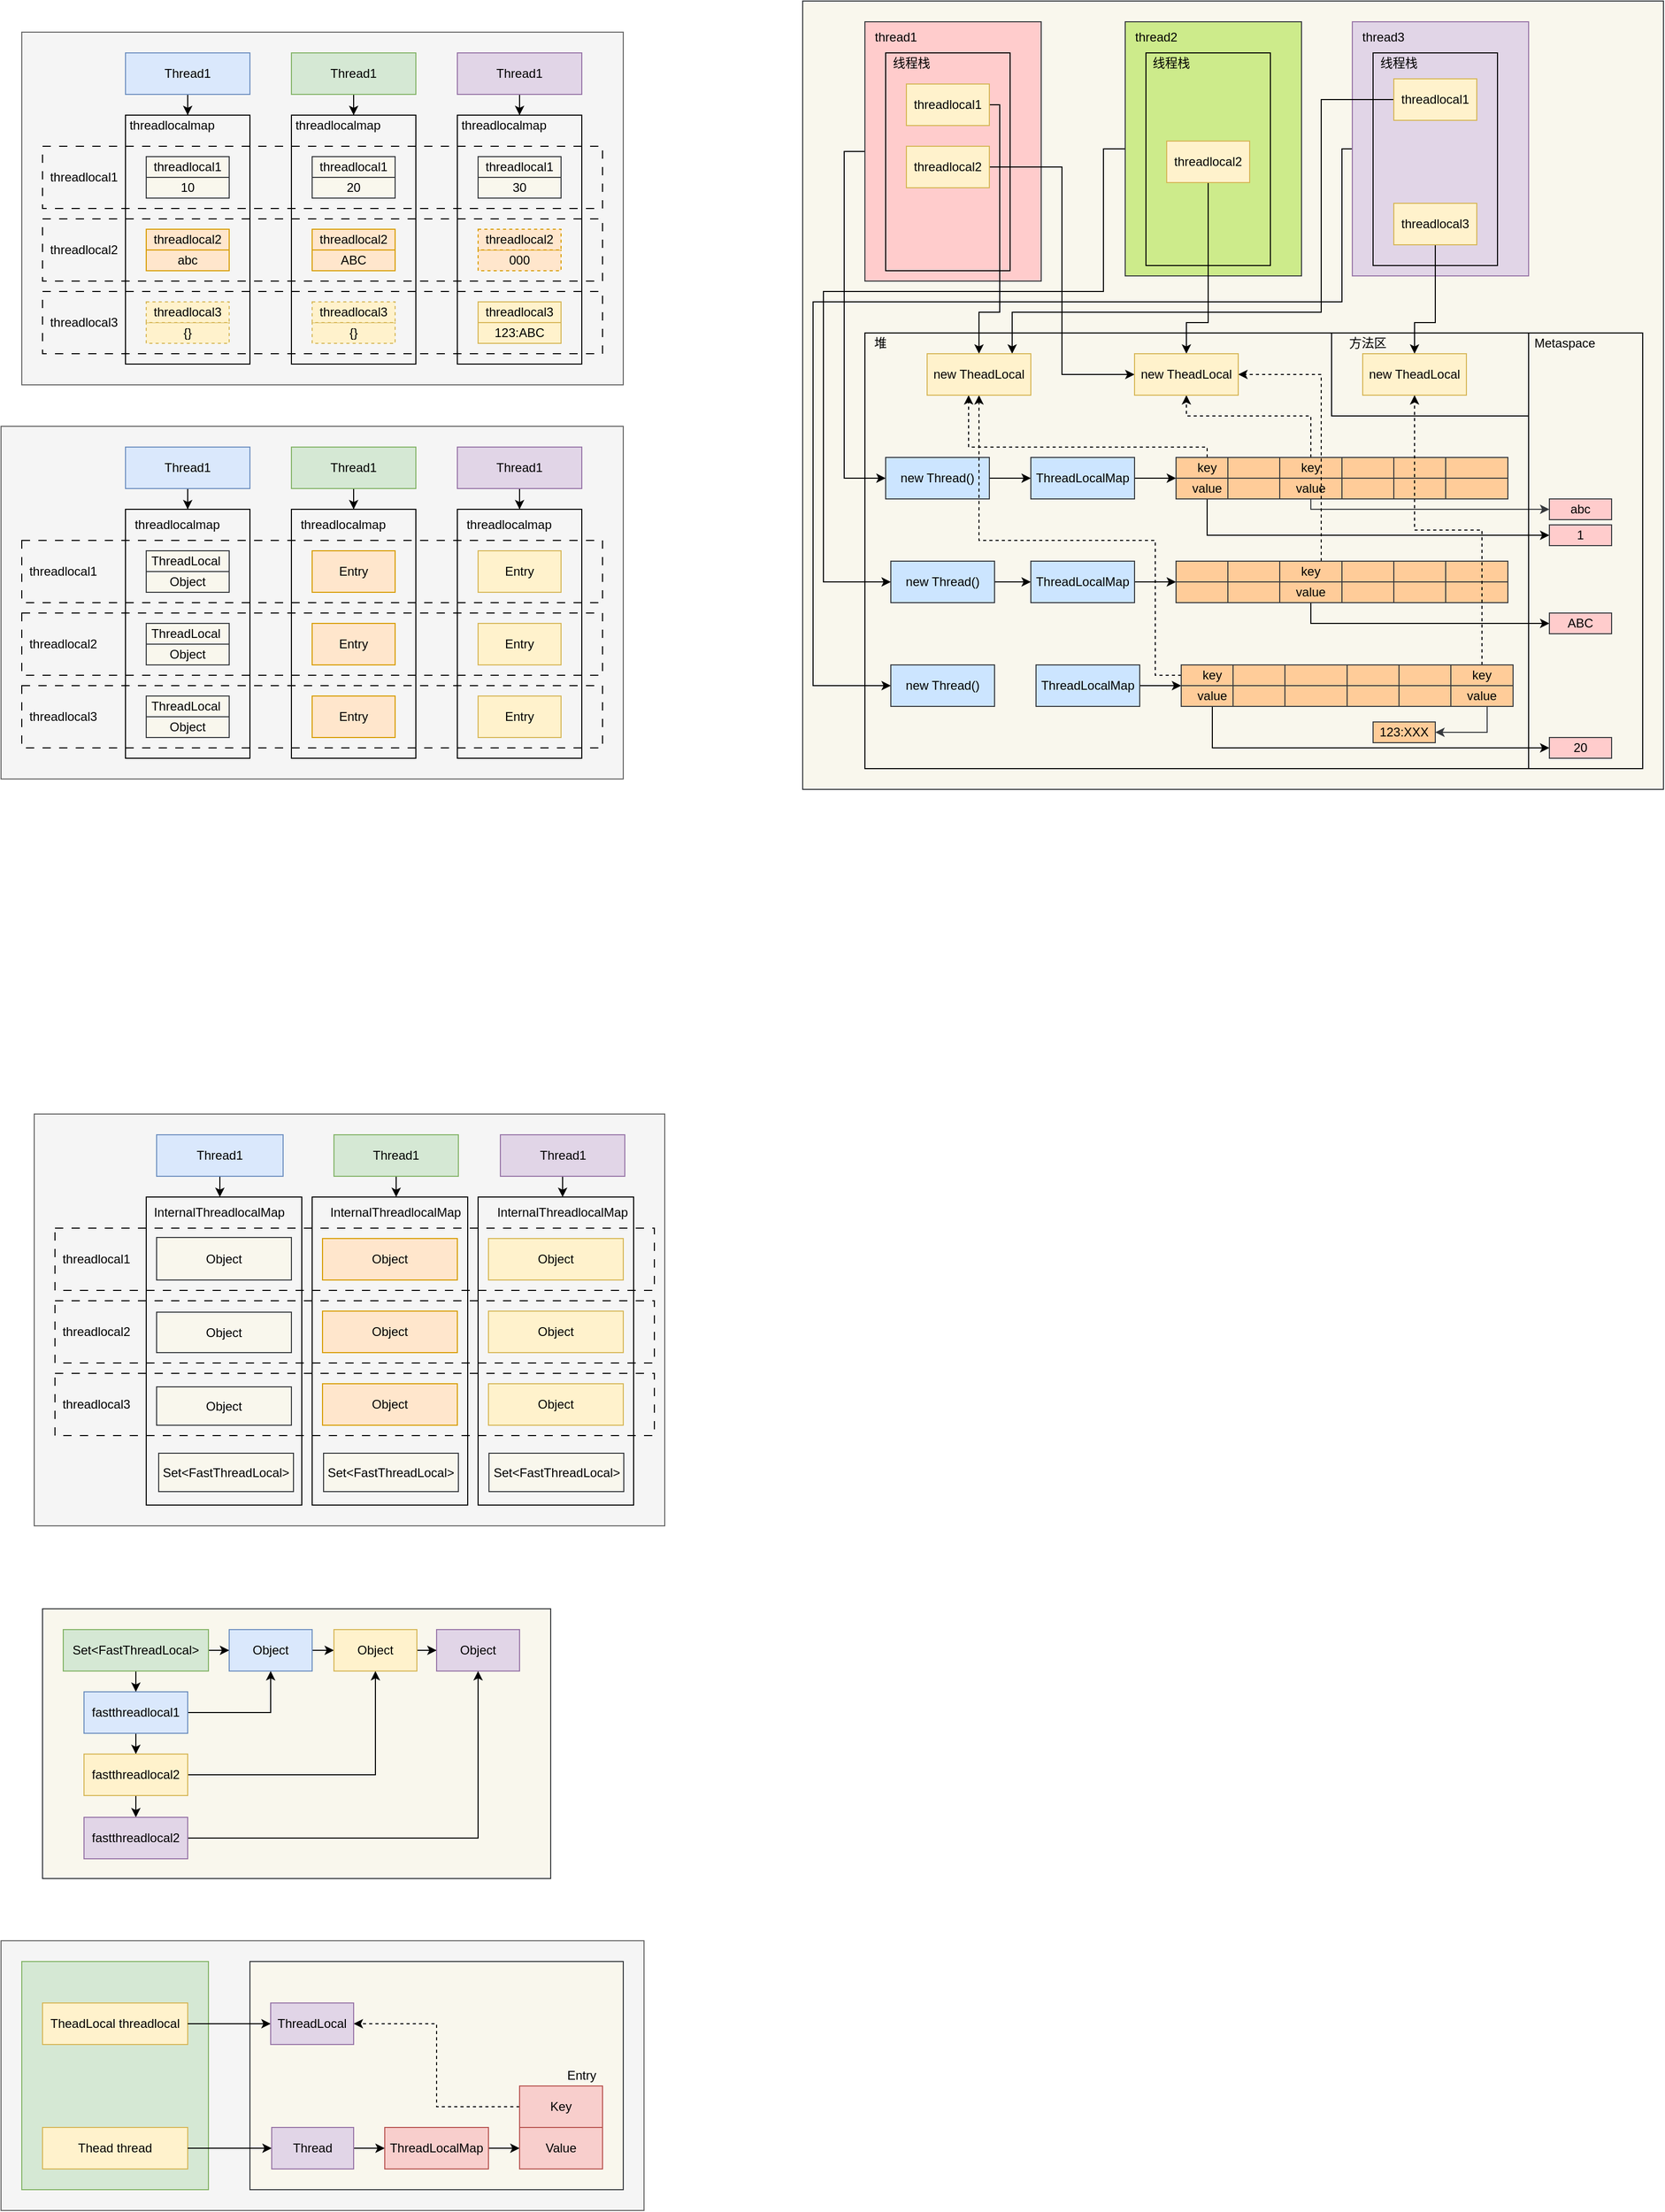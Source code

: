 <mxfile version="21.2.8" type="device">
  <diagram name="第 1 页" id="zj2RNZNlQczSLVXRKXIM">
    <mxGraphModel dx="1434" dy="844" grid="0" gridSize="10" guides="1" tooltips="1" connect="1" arrows="1" fold="1" page="1" pageScale="1" pageWidth="827" pageHeight="1169" math="0" shadow="0">
      <root>
        <mxCell id="0" />
        <mxCell id="1" parent="0" />
        <mxCell id="SNRX1GwUCSz-Ju-aB1li-153" value="" style="rounded=0;whiteSpace=wrap;html=1;fillColor=#f9f7ed;strokeColor=#36393d;" vertex="1" parent="1">
          <mxGeometry x="813" y="150" width="830" height="760" as="geometry" />
        </mxCell>
        <mxCell id="SNRX1GwUCSz-Ju-aB1li-8" value="" style="rounded=0;whiteSpace=wrap;html=1;fillColor=none;" vertex="1" parent="1">
          <mxGeometry x="873" y="470" width="640" height="420" as="geometry" />
        </mxCell>
        <mxCell id="SNRX1GwUCSz-Ju-aB1li-58" value="" style="rounded=0;whiteSpace=wrap;html=1;fillColor=#ffcc99;strokeColor=#36393d;" vertex="1" parent="1">
          <mxGeometry x="1173" y="590" width="170" height="40" as="geometry" />
        </mxCell>
        <mxCell id="SNRX1GwUCSz-Ju-aB1li-173" style="edgeStyle=orthogonalEdgeStyle;rounded=0;orthogonalLoop=1;jettySize=auto;html=1;entryX=0;entryY=0.5;entryDx=0;entryDy=0;" edge="1" parent="1" source="SNRX1GwUCSz-Ju-aB1li-23" target="SNRX1GwUCSz-Ju-aB1li-30">
          <mxGeometry relative="1" as="geometry">
            <Array as="points">
              <mxPoint x="853" y="295" />
              <mxPoint x="853" y="610" />
            </Array>
          </mxGeometry>
        </mxCell>
        <mxCell id="SNRX1GwUCSz-Ju-aB1li-23" value="" style="rounded=0;whiteSpace=wrap;html=1;fillColor=#ffcccc;strokeColor=#36393d;" vertex="1" parent="1">
          <mxGeometry x="873" y="170" width="170" height="250" as="geometry" />
        </mxCell>
        <mxCell id="SNRX1GwUCSz-Ju-aB1li-4" value="" style="rounded=0;whiteSpace=wrap;html=1;fillColor=none;" vertex="1" parent="1">
          <mxGeometry x="893" y="200" width="120" height="210" as="geometry" />
        </mxCell>
        <mxCell id="zO7fV8GXjLR9IE83kYJe-85" value="" style="rounded=0;whiteSpace=wrap;html=1;fillColor=#f5f5f5;strokeColor=#666666;fontColor=#333333;" parent="1" vertex="1">
          <mxGeometry x="40" y="2020" width="620" height="260" as="geometry" />
        </mxCell>
        <mxCell id="zO7fV8GXjLR9IE83kYJe-80" value="" style="rounded=0;whiteSpace=wrap;html=1;fillColor=#f9f7ed;strokeColor=#36393d;" parent="1" vertex="1">
          <mxGeometry x="280" y="2040" width="360" height="220" as="geometry" />
        </mxCell>
        <mxCell id="zO7fV8GXjLR9IE83kYJe-79" value="" style="rounded=0;whiteSpace=wrap;html=1;fillColor=#d5e8d4;strokeColor=#82b366;" parent="1" vertex="1">
          <mxGeometry x="60" y="2040" width="180" height="220" as="geometry" />
        </mxCell>
        <mxCell id="zO7fV8GXjLR9IE83kYJe-66" value="" style="rounded=0;whiteSpace=wrap;html=1;fillColor=#f9f7ed;strokeColor=#36393d;" parent="1" vertex="1">
          <mxGeometry x="80" y="1700" width="490" height="260" as="geometry" />
        </mxCell>
        <mxCell id="xX0V2ZVZJLbaeo4BhcxM-30" value="" style="rounded=0;whiteSpace=wrap;html=1;fillColor=#f5f5f5;strokeColor=#666666;fontColor=#333333;" parent="1" vertex="1">
          <mxGeometry x="60" y="180" width="580" height="340" as="geometry" />
        </mxCell>
        <mxCell id="xX0V2ZVZJLbaeo4BhcxM-25" value="" style="rounded=0;whiteSpace=wrap;html=1;fillColor=none;dashed=1;dashPattern=8 8;" parent="1" vertex="1">
          <mxGeometry x="80" y="360" width="540" height="60" as="geometry" />
        </mxCell>
        <mxCell id="xX0V2ZVZJLbaeo4BhcxM-26" value="" style="rounded=0;whiteSpace=wrap;html=1;fillColor=none;dashed=1;dashPattern=8 8;" parent="1" vertex="1">
          <mxGeometry x="80" y="430" width="540" height="60" as="geometry" />
        </mxCell>
        <mxCell id="xX0V2ZVZJLbaeo4BhcxM-23" value="" style="rounded=0;whiteSpace=wrap;html=1;fillColor=none;dashed=1;dashPattern=8 8;" parent="1" vertex="1">
          <mxGeometry x="80" y="290" width="540" height="60" as="geometry" />
        </mxCell>
        <mxCell id="xX0V2ZVZJLbaeo4BhcxM-8" style="edgeStyle=orthogonalEdgeStyle;rounded=0;orthogonalLoop=1;jettySize=auto;html=1;entryX=0.5;entryY=0;entryDx=0;entryDy=0;" parent="1" source="xX0V2ZVZJLbaeo4BhcxM-1" target="xX0V2ZVZJLbaeo4BhcxM-4" edge="1">
          <mxGeometry relative="1" as="geometry" />
        </mxCell>
        <mxCell id="xX0V2ZVZJLbaeo4BhcxM-1" value="Thread1" style="rounded=0;whiteSpace=wrap;html=1;fillColor=#dae8fc;strokeColor=#6c8ebf;" parent="1" vertex="1">
          <mxGeometry x="160" y="200" width="120" height="40" as="geometry" />
        </mxCell>
        <mxCell id="xX0V2ZVZJLbaeo4BhcxM-4" value="" style="rounded=0;whiteSpace=wrap;html=1;fillColor=none;" parent="1" vertex="1">
          <mxGeometry x="160" y="260" width="120" height="240" as="geometry" />
        </mxCell>
        <mxCell id="xX0V2ZVZJLbaeo4BhcxM-5" value="10" style="rounded=0;whiteSpace=wrap;html=1;fillColor=#f9f7ed;strokeColor=#36393d;" parent="1" vertex="1">
          <mxGeometry x="180" y="320" width="80" height="20" as="geometry" />
        </mxCell>
        <mxCell id="xX0V2ZVZJLbaeo4BhcxM-6" value="abc" style="rounded=0;whiteSpace=wrap;html=1;fillColor=#ffe6cc;strokeColor=#d79b00;" parent="1" vertex="1">
          <mxGeometry x="180" y="390" width="80" height="20" as="geometry" />
        </mxCell>
        <mxCell id="xX0V2ZVZJLbaeo4BhcxM-7" value="{}" style="rounded=0;whiteSpace=wrap;html=1;dashed=1;fillColor=#fff2cc;strokeColor=#d6b656;" parent="1" vertex="1">
          <mxGeometry x="180" y="460" width="80" height="20" as="geometry" />
        </mxCell>
        <mxCell id="xX0V2ZVZJLbaeo4BhcxM-11" style="edgeStyle=orthogonalEdgeStyle;rounded=0;orthogonalLoop=1;jettySize=auto;html=1;entryX=0.5;entryY=0;entryDx=0;entryDy=0;" parent="1" source="xX0V2ZVZJLbaeo4BhcxM-12" target="xX0V2ZVZJLbaeo4BhcxM-13" edge="1">
          <mxGeometry relative="1" as="geometry" />
        </mxCell>
        <mxCell id="xX0V2ZVZJLbaeo4BhcxM-12" value="Thread1" style="rounded=0;whiteSpace=wrap;html=1;fillColor=#d5e8d4;strokeColor=#82b366;" parent="1" vertex="1">
          <mxGeometry x="320" y="200" width="120" height="40" as="geometry" />
        </mxCell>
        <mxCell id="xX0V2ZVZJLbaeo4BhcxM-13" value="" style="rounded=0;whiteSpace=wrap;html=1;fillColor=none;" parent="1" vertex="1">
          <mxGeometry x="320" y="260" width="120" height="240" as="geometry" />
        </mxCell>
        <mxCell id="xX0V2ZVZJLbaeo4BhcxM-14" value="20" style="rounded=0;whiteSpace=wrap;html=1;fillColor=#f9f7ed;strokeColor=#36393d;" parent="1" vertex="1">
          <mxGeometry x="340" y="320" width="80" height="20" as="geometry" />
        </mxCell>
        <mxCell id="xX0V2ZVZJLbaeo4BhcxM-15" value="ABC" style="rounded=0;whiteSpace=wrap;html=1;fillColor=#ffe6cc;strokeColor=#d79b00;" parent="1" vertex="1">
          <mxGeometry x="340" y="390" width="80" height="20" as="geometry" />
        </mxCell>
        <mxCell id="xX0V2ZVZJLbaeo4BhcxM-16" value="{}" style="rounded=0;whiteSpace=wrap;html=1;dashed=1;fillColor=#fff2cc;strokeColor=#d6b656;" parent="1" vertex="1">
          <mxGeometry x="340" y="460" width="80" height="20" as="geometry" />
        </mxCell>
        <mxCell id="xX0V2ZVZJLbaeo4BhcxM-17" style="edgeStyle=orthogonalEdgeStyle;rounded=0;orthogonalLoop=1;jettySize=auto;html=1;entryX=0.5;entryY=0;entryDx=0;entryDy=0;" parent="1" source="xX0V2ZVZJLbaeo4BhcxM-18" target="xX0V2ZVZJLbaeo4BhcxM-19" edge="1">
          <mxGeometry relative="1" as="geometry" />
        </mxCell>
        <mxCell id="xX0V2ZVZJLbaeo4BhcxM-18" value="Thread1" style="rounded=0;whiteSpace=wrap;html=1;fillColor=#e1d5e7;strokeColor=#9673a6;" parent="1" vertex="1">
          <mxGeometry x="480" y="200" width="120" height="40" as="geometry" />
        </mxCell>
        <mxCell id="xX0V2ZVZJLbaeo4BhcxM-19" value="" style="rounded=0;whiteSpace=wrap;html=1;fillColor=none;" parent="1" vertex="1">
          <mxGeometry x="480" y="260" width="120" height="240" as="geometry" />
        </mxCell>
        <mxCell id="xX0V2ZVZJLbaeo4BhcxM-20" value="30" style="rounded=0;whiteSpace=wrap;html=1;fillColor=#f9f7ed;strokeColor=#36393d;" parent="1" vertex="1">
          <mxGeometry x="500" y="320" width="80" height="20" as="geometry" />
        </mxCell>
        <mxCell id="xX0V2ZVZJLbaeo4BhcxM-21" value="000" style="rounded=0;whiteSpace=wrap;html=1;dashed=1;fillColor=#ffe6cc;strokeColor=#d79b00;" parent="1" vertex="1">
          <mxGeometry x="500" y="390" width="80" height="20" as="geometry" />
        </mxCell>
        <mxCell id="xX0V2ZVZJLbaeo4BhcxM-22" value="123:ABC" style="rounded=0;whiteSpace=wrap;html=1;fillColor=#fff2cc;strokeColor=#d6b656;" parent="1" vertex="1">
          <mxGeometry x="500" y="460" width="80" height="20" as="geometry" />
        </mxCell>
        <mxCell id="xX0V2ZVZJLbaeo4BhcxM-27" value="threadlocal1" style="text;html=1;strokeColor=none;fillColor=none;align=center;verticalAlign=middle;whiteSpace=wrap;rounded=0;" parent="1" vertex="1">
          <mxGeometry x="90" y="305" width="60" height="30" as="geometry" />
        </mxCell>
        <mxCell id="xX0V2ZVZJLbaeo4BhcxM-28" value="threadlocal2" style="text;html=1;strokeColor=none;fillColor=none;align=center;verticalAlign=middle;whiteSpace=wrap;rounded=0;" parent="1" vertex="1">
          <mxGeometry x="90" y="375" width="60" height="30" as="geometry" />
        </mxCell>
        <mxCell id="xX0V2ZVZJLbaeo4BhcxM-29" value="threadlocal3" style="text;html=1;strokeColor=none;fillColor=none;align=center;verticalAlign=middle;whiteSpace=wrap;rounded=0;" parent="1" vertex="1">
          <mxGeometry x="90" y="445" width="60" height="30" as="geometry" />
        </mxCell>
        <mxCell id="xX0V2ZVZJLbaeo4BhcxM-32" value="" style="rounded=0;whiteSpace=wrap;html=1;fillColor=#f5f5f5;strokeColor=#666666;fontColor=#333333;" parent="1" vertex="1">
          <mxGeometry x="40" y="560" width="600" height="340" as="geometry" />
        </mxCell>
        <mxCell id="xX0V2ZVZJLbaeo4BhcxM-33" value="" style="rounded=0;whiteSpace=wrap;html=1;fillColor=none;dashed=1;dashPattern=8 8;" parent="1" vertex="1">
          <mxGeometry x="60" y="740" width="560" height="60" as="geometry" />
        </mxCell>
        <mxCell id="xX0V2ZVZJLbaeo4BhcxM-34" value="" style="rounded=0;whiteSpace=wrap;html=1;fillColor=none;dashed=1;dashPattern=8 8;" parent="1" vertex="1">
          <mxGeometry x="60" y="810" width="560" height="60" as="geometry" />
        </mxCell>
        <mxCell id="xX0V2ZVZJLbaeo4BhcxM-35" value="" style="rounded=0;whiteSpace=wrap;html=1;fillColor=none;dashed=1;dashPattern=8 8;" parent="1" vertex="1">
          <mxGeometry x="60" y="670" width="560" height="60" as="geometry" />
        </mxCell>
        <mxCell id="xX0V2ZVZJLbaeo4BhcxM-36" style="edgeStyle=orthogonalEdgeStyle;rounded=0;orthogonalLoop=1;jettySize=auto;html=1;entryX=0.5;entryY=0;entryDx=0;entryDy=0;" parent="1" source="xX0V2ZVZJLbaeo4BhcxM-37" target="xX0V2ZVZJLbaeo4BhcxM-38" edge="1">
          <mxGeometry relative="1" as="geometry" />
        </mxCell>
        <mxCell id="xX0V2ZVZJLbaeo4BhcxM-37" value="Thread1" style="rounded=0;whiteSpace=wrap;html=1;fillColor=#dae8fc;strokeColor=#6c8ebf;" parent="1" vertex="1">
          <mxGeometry x="160" y="580" width="120" height="40" as="geometry" />
        </mxCell>
        <mxCell id="xX0V2ZVZJLbaeo4BhcxM-38" value="" style="rounded=0;whiteSpace=wrap;html=1;fillColor=none;" parent="1" vertex="1">
          <mxGeometry x="160" y="640" width="120" height="240" as="geometry" />
        </mxCell>
        <mxCell id="xX0V2ZVZJLbaeo4BhcxM-39" value="ThreadLocal&amp;nbsp;" style="rounded=0;whiteSpace=wrap;html=1;fillColor=#f9f7ed;strokeColor=#36393d;" parent="1" vertex="1">
          <mxGeometry x="180" y="680" width="80" height="20" as="geometry" />
        </mxCell>
        <mxCell id="xX0V2ZVZJLbaeo4BhcxM-40" value="ThreadLocal&amp;nbsp;" style="rounded=0;whiteSpace=wrap;html=1;fillColor=#f9f7ed;strokeColor=#36393d;" parent="1" vertex="1">
          <mxGeometry x="180" y="750" width="80" height="20" as="geometry" />
        </mxCell>
        <mxCell id="xX0V2ZVZJLbaeo4BhcxM-41" value="ThreadLocal&amp;nbsp;" style="rounded=0;whiteSpace=wrap;html=1;fillColor=#f9f7ed;strokeColor=#36393d;" parent="1" vertex="1">
          <mxGeometry x="180" y="820" width="80" height="20" as="geometry" />
        </mxCell>
        <mxCell id="xX0V2ZVZJLbaeo4BhcxM-42" style="edgeStyle=orthogonalEdgeStyle;rounded=0;orthogonalLoop=1;jettySize=auto;html=1;entryX=0.5;entryY=0;entryDx=0;entryDy=0;" parent="1" source="xX0V2ZVZJLbaeo4BhcxM-43" target="xX0V2ZVZJLbaeo4BhcxM-44" edge="1">
          <mxGeometry relative="1" as="geometry" />
        </mxCell>
        <mxCell id="xX0V2ZVZJLbaeo4BhcxM-43" value="Thread1" style="rounded=0;whiteSpace=wrap;html=1;fillColor=#d5e8d4;strokeColor=#82b366;" parent="1" vertex="1">
          <mxGeometry x="320" y="580" width="120" height="40" as="geometry" />
        </mxCell>
        <mxCell id="xX0V2ZVZJLbaeo4BhcxM-44" value="" style="rounded=0;whiteSpace=wrap;html=1;fillColor=none;" parent="1" vertex="1">
          <mxGeometry x="320" y="640" width="120" height="240" as="geometry" />
        </mxCell>
        <mxCell id="xX0V2ZVZJLbaeo4BhcxM-45" value="Entry" style="rounded=0;whiteSpace=wrap;html=1;fillColor=#ffe6cc;strokeColor=#d79b00;" parent="1" vertex="1">
          <mxGeometry x="340" y="680" width="80" height="40" as="geometry" />
        </mxCell>
        <mxCell id="xX0V2ZVZJLbaeo4BhcxM-46" value="Entry" style="rounded=0;whiteSpace=wrap;html=1;fillColor=#ffe6cc;strokeColor=#d79b00;" parent="1" vertex="1">
          <mxGeometry x="340" y="750" width="80" height="40" as="geometry" />
        </mxCell>
        <mxCell id="xX0V2ZVZJLbaeo4BhcxM-47" value="Entry" style="rounded=0;whiteSpace=wrap;html=1;fillColor=#ffe6cc;strokeColor=#d79b00;" parent="1" vertex="1">
          <mxGeometry x="340" y="820" width="80" height="40" as="geometry" />
        </mxCell>
        <mxCell id="xX0V2ZVZJLbaeo4BhcxM-48" style="edgeStyle=orthogonalEdgeStyle;rounded=0;orthogonalLoop=1;jettySize=auto;html=1;entryX=0.5;entryY=0;entryDx=0;entryDy=0;" parent="1" source="xX0V2ZVZJLbaeo4BhcxM-49" target="xX0V2ZVZJLbaeo4BhcxM-50" edge="1">
          <mxGeometry relative="1" as="geometry" />
        </mxCell>
        <mxCell id="xX0V2ZVZJLbaeo4BhcxM-49" value="Thread1" style="rounded=0;whiteSpace=wrap;html=1;fillColor=#e1d5e7;strokeColor=#9673a6;" parent="1" vertex="1">
          <mxGeometry x="480" y="580" width="120" height="40" as="geometry" />
        </mxCell>
        <mxCell id="xX0V2ZVZJLbaeo4BhcxM-50" value="" style="rounded=0;whiteSpace=wrap;html=1;fillColor=none;" parent="1" vertex="1">
          <mxGeometry x="480" y="640" width="120" height="240" as="geometry" />
        </mxCell>
        <mxCell id="xX0V2ZVZJLbaeo4BhcxM-51" value="Entry" style="rounded=0;whiteSpace=wrap;html=1;fillColor=#fff2cc;strokeColor=#d6b656;" parent="1" vertex="1">
          <mxGeometry x="500" y="680" width="80" height="40" as="geometry" />
        </mxCell>
        <mxCell id="xX0V2ZVZJLbaeo4BhcxM-52" value="Entry" style="rounded=0;whiteSpace=wrap;html=1;fillColor=#fff2cc;strokeColor=#d6b656;" parent="1" vertex="1">
          <mxGeometry x="500" y="750" width="80" height="40" as="geometry" />
        </mxCell>
        <mxCell id="xX0V2ZVZJLbaeo4BhcxM-53" value="Entry" style="rounded=0;whiteSpace=wrap;html=1;fillColor=#fff2cc;strokeColor=#d6b656;" parent="1" vertex="1">
          <mxGeometry x="500" y="820" width="80" height="40" as="geometry" />
        </mxCell>
        <mxCell id="xX0V2ZVZJLbaeo4BhcxM-54" value="threadlocal1" style="text;html=1;strokeColor=none;fillColor=none;align=center;verticalAlign=middle;whiteSpace=wrap;rounded=0;" parent="1" vertex="1">
          <mxGeometry x="70" y="685" width="60" height="30" as="geometry" />
        </mxCell>
        <mxCell id="xX0V2ZVZJLbaeo4BhcxM-55" value="threadlocal2" style="text;html=1;strokeColor=none;fillColor=none;align=center;verticalAlign=middle;whiteSpace=wrap;rounded=0;" parent="1" vertex="1">
          <mxGeometry x="70" y="755" width="60" height="30" as="geometry" />
        </mxCell>
        <mxCell id="xX0V2ZVZJLbaeo4BhcxM-56" value="threadlocal3" style="text;html=1;strokeColor=none;fillColor=none;align=center;verticalAlign=middle;whiteSpace=wrap;rounded=0;" parent="1" vertex="1">
          <mxGeometry x="70" y="825" width="60" height="30" as="geometry" />
        </mxCell>
        <mxCell id="xX0V2ZVZJLbaeo4BhcxM-58" value="threadlocalmap" style="text;html=1;strokeColor=none;fillColor=none;align=center;verticalAlign=middle;whiteSpace=wrap;rounded=0;" parent="1" vertex="1">
          <mxGeometry x="160" y="640" width="100" height="30" as="geometry" />
        </mxCell>
        <mxCell id="xX0V2ZVZJLbaeo4BhcxM-59" value="threadlocalmap" style="text;html=1;strokeColor=none;fillColor=none;align=center;verticalAlign=middle;whiteSpace=wrap;rounded=0;" parent="1" vertex="1">
          <mxGeometry x="320" y="640" width="100" height="30" as="geometry" />
        </mxCell>
        <mxCell id="xX0V2ZVZJLbaeo4BhcxM-60" value="threadlocalmap" style="text;html=1;strokeColor=none;fillColor=none;align=center;verticalAlign=middle;whiteSpace=wrap;rounded=0;" parent="1" vertex="1">
          <mxGeometry x="480" y="640" width="100" height="30" as="geometry" />
        </mxCell>
        <mxCell id="xX0V2ZVZJLbaeo4BhcxM-90" value="Object" style="rounded=0;whiteSpace=wrap;html=1;fillColor=#f9f7ed;strokeColor=#36393d;" parent="1" vertex="1">
          <mxGeometry x="180" y="700" width="80" height="20" as="geometry" />
        </mxCell>
        <mxCell id="xX0V2ZVZJLbaeo4BhcxM-92" value="Object" style="rounded=0;whiteSpace=wrap;html=1;fillColor=#f9f7ed;strokeColor=#36393d;" parent="1" vertex="1">
          <mxGeometry x="180" y="770" width="80" height="20" as="geometry" />
        </mxCell>
        <mxCell id="xX0V2ZVZJLbaeo4BhcxM-94" value="Object" style="rounded=0;whiteSpace=wrap;html=1;fillColor=#f9f7ed;strokeColor=#36393d;" parent="1" vertex="1">
          <mxGeometry x="180" y="840" width="80" height="20" as="geometry" />
        </mxCell>
        <mxCell id="xX0V2ZVZJLbaeo4BhcxM-96" value="threadlocalmap" style="text;html=1;strokeColor=none;fillColor=none;align=center;verticalAlign=middle;whiteSpace=wrap;rounded=0;" parent="1" vertex="1">
          <mxGeometry x="160" y="260" width="90" height="20" as="geometry" />
        </mxCell>
        <mxCell id="xX0V2ZVZJLbaeo4BhcxM-97" value="threadlocalmap" style="text;html=1;strokeColor=none;fillColor=none;align=center;verticalAlign=middle;whiteSpace=wrap;rounded=0;" parent="1" vertex="1">
          <mxGeometry x="320" y="260" width="90" height="20" as="geometry" />
        </mxCell>
        <mxCell id="xX0V2ZVZJLbaeo4BhcxM-98" value="threadlocalmap" style="text;html=1;strokeColor=none;fillColor=none;align=center;verticalAlign=middle;whiteSpace=wrap;rounded=0;" parent="1" vertex="1">
          <mxGeometry x="480" y="260" width="90" height="20" as="geometry" />
        </mxCell>
        <mxCell id="xX0V2ZVZJLbaeo4BhcxM-99" value="threadlocal1" style="rounded=0;whiteSpace=wrap;html=1;fillColor=#f9f7ed;strokeColor=#36393d;" parent="1" vertex="1">
          <mxGeometry x="180" y="300" width="80" height="20" as="geometry" />
        </mxCell>
        <mxCell id="xX0V2ZVZJLbaeo4BhcxM-100" value="threadlocal2" style="rounded=0;whiteSpace=wrap;html=1;fillColor=#ffe6cc;strokeColor=#d79b00;" parent="1" vertex="1">
          <mxGeometry x="180" y="370" width="80" height="20" as="geometry" />
        </mxCell>
        <mxCell id="xX0V2ZVZJLbaeo4BhcxM-101" value="threadlocal3" style="rounded=0;whiteSpace=wrap;html=1;dashed=1;fillColor=#fff2cc;strokeColor=#d6b656;" parent="1" vertex="1">
          <mxGeometry x="180" y="440" width="80" height="20" as="geometry" />
        </mxCell>
        <mxCell id="xX0V2ZVZJLbaeo4BhcxM-102" value="threadlocal1" style="rounded=0;whiteSpace=wrap;html=1;fillColor=#f9f7ed;strokeColor=#36393d;" parent="1" vertex="1">
          <mxGeometry x="340" y="300" width="80" height="20" as="geometry" />
        </mxCell>
        <mxCell id="xX0V2ZVZJLbaeo4BhcxM-103" value="threadlocal1" style="rounded=0;whiteSpace=wrap;html=1;fillColor=#f9f7ed;strokeColor=#36393d;" parent="1" vertex="1">
          <mxGeometry x="500" y="300" width="80" height="20" as="geometry" />
        </mxCell>
        <mxCell id="xX0V2ZVZJLbaeo4BhcxM-104" value="threadlocal2" style="rounded=0;whiteSpace=wrap;html=1;dashed=1;fillColor=#ffe6cc;strokeColor=#d79b00;" parent="1" vertex="1">
          <mxGeometry x="500" y="370" width="80" height="20" as="geometry" />
        </mxCell>
        <mxCell id="xX0V2ZVZJLbaeo4BhcxM-105" value="threadlocal2" style="rounded=0;whiteSpace=wrap;html=1;fillColor=#ffe6cc;strokeColor=#d79b00;" parent="1" vertex="1">
          <mxGeometry x="340" y="370" width="80" height="20" as="geometry" />
        </mxCell>
        <mxCell id="xX0V2ZVZJLbaeo4BhcxM-106" value="threadlocal3" style="rounded=0;whiteSpace=wrap;html=1;dashed=1;fillColor=#fff2cc;strokeColor=#d6b656;" parent="1" vertex="1">
          <mxGeometry x="340" y="440" width="80" height="20" as="geometry" />
        </mxCell>
        <mxCell id="xX0V2ZVZJLbaeo4BhcxM-107" value="threadlocal3" style="rounded=0;whiteSpace=wrap;html=1;fillColor=#fff2cc;strokeColor=#d6b656;" parent="1" vertex="1">
          <mxGeometry x="500" y="440" width="80" height="20" as="geometry" />
        </mxCell>
        <mxCell id="zO7fV8GXjLR9IE83kYJe-1" value="" style="rounded=0;whiteSpace=wrap;html=1;fillColor=#f5f5f5;strokeColor=#666666;fontColor=#333333;" parent="1" vertex="1">
          <mxGeometry x="72" y="1223" width="608" height="397" as="geometry" />
        </mxCell>
        <mxCell id="zO7fV8GXjLR9IE83kYJe-2" value="" style="rounded=0;whiteSpace=wrap;html=1;fillColor=none;dashed=1;dashPattern=8 8;" parent="1" vertex="1">
          <mxGeometry x="92" y="1403" width="578" height="60" as="geometry" />
        </mxCell>
        <mxCell id="zO7fV8GXjLR9IE83kYJe-3" value="" style="rounded=0;whiteSpace=wrap;html=1;fillColor=none;dashed=1;dashPattern=8 8;" parent="1" vertex="1">
          <mxGeometry x="92" y="1473" width="578" height="60" as="geometry" />
        </mxCell>
        <mxCell id="zO7fV8GXjLR9IE83kYJe-4" value="" style="rounded=0;whiteSpace=wrap;html=1;fillColor=none;dashed=1;dashPattern=8 8;" parent="1" vertex="1">
          <mxGeometry x="92" y="1333" width="578" height="60" as="geometry" />
        </mxCell>
        <mxCell id="zO7fV8GXjLR9IE83kYJe-53" style="edgeStyle=orthogonalEdgeStyle;rounded=0;orthogonalLoop=1;jettySize=auto;html=1;entryX=0.5;entryY=0;entryDx=0;entryDy=0;" parent="1" source="zO7fV8GXjLR9IE83kYJe-6" target="zO7fV8GXjLR9IE83kYJe-26" edge="1">
          <mxGeometry relative="1" as="geometry" />
        </mxCell>
        <mxCell id="zO7fV8GXjLR9IE83kYJe-6" value="Thread1" style="rounded=0;whiteSpace=wrap;html=1;fillColor=#dae8fc;strokeColor=#6c8ebf;" parent="1" vertex="1">
          <mxGeometry x="190" y="1243" width="122" height="40" as="geometry" />
        </mxCell>
        <mxCell id="zO7fV8GXjLR9IE83kYJe-7" value="" style="rounded=0;whiteSpace=wrap;html=1;fillColor=none;" parent="1" vertex="1">
          <mxGeometry x="180" y="1303" width="150" height="297" as="geometry" />
        </mxCell>
        <mxCell id="zO7fV8GXjLR9IE83kYJe-50" style="edgeStyle=orthogonalEdgeStyle;rounded=0;orthogonalLoop=1;jettySize=auto;html=1;entryX=0.5;entryY=0;entryDx=0;entryDy=0;" parent="1" source="zO7fV8GXjLR9IE83kYJe-12" target="zO7fV8GXjLR9IE83kYJe-27" edge="1">
          <mxGeometry relative="1" as="geometry" />
        </mxCell>
        <mxCell id="zO7fV8GXjLR9IE83kYJe-12" value="Thread1" style="rounded=0;whiteSpace=wrap;html=1;fillColor=#d5e8d4;strokeColor=#82b366;" parent="1" vertex="1">
          <mxGeometry x="361" y="1243" width="120" height="40" as="geometry" />
        </mxCell>
        <mxCell id="zO7fV8GXjLR9IE83kYJe-13" value="" style="rounded=0;whiteSpace=wrap;html=1;fillColor=none;" parent="1" vertex="1">
          <mxGeometry x="340" y="1303" width="150" height="297" as="geometry" />
        </mxCell>
        <mxCell id="zO7fV8GXjLR9IE83kYJe-14" value="Object" style="rounded=0;whiteSpace=wrap;html=1;fillColor=#ffe6cc;strokeColor=#d79b00;" parent="1" vertex="1">
          <mxGeometry x="350" y="1343" width="130" height="40" as="geometry" />
        </mxCell>
        <mxCell id="zO7fV8GXjLR9IE83kYJe-15" value="Object" style="rounded=0;whiteSpace=wrap;html=1;fillColor=#ffe6cc;strokeColor=#d79b00;" parent="1" vertex="1">
          <mxGeometry x="350" y="1413" width="130" height="40" as="geometry" />
        </mxCell>
        <mxCell id="zO7fV8GXjLR9IE83kYJe-16" value="Object" style="rounded=0;whiteSpace=wrap;html=1;fillColor=#ffe6cc;strokeColor=#d79b00;" parent="1" vertex="1">
          <mxGeometry x="350" y="1483" width="130" height="40" as="geometry" />
        </mxCell>
        <mxCell id="zO7fV8GXjLR9IE83kYJe-52" value="" style="edgeStyle=orthogonalEdgeStyle;rounded=0;orthogonalLoop=1;jettySize=auto;html=1;" parent="1" source="zO7fV8GXjLR9IE83kYJe-18" target="zO7fV8GXjLR9IE83kYJe-47" edge="1">
          <mxGeometry relative="1" as="geometry" />
        </mxCell>
        <mxCell id="zO7fV8GXjLR9IE83kYJe-18" value="Thread1" style="rounded=0;whiteSpace=wrap;html=1;fillColor=#e1d5e7;strokeColor=#9673a6;" parent="1" vertex="1">
          <mxGeometry x="521.5" y="1243" width="120" height="40" as="geometry" />
        </mxCell>
        <mxCell id="zO7fV8GXjLR9IE83kYJe-19" value="" style="rounded=0;whiteSpace=wrap;html=1;fillColor=none;" parent="1" vertex="1">
          <mxGeometry x="500" y="1303" width="150" height="297" as="geometry" />
        </mxCell>
        <mxCell id="zO7fV8GXjLR9IE83kYJe-20" value="Object" style="rounded=0;whiteSpace=wrap;html=1;fillColor=#fff2cc;strokeColor=#d6b656;" parent="1" vertex="1">
          <mxGeometry x="510" y="1343" width="130" height="40" as="geometry" />
        </mxCell>
        <mxCell id="zO7fV8GXjLR9IE83kYJe-21" value="Object" style="rounded=0;whiteSpace=wrap;html=1;fillColor=#fff2cc;strokeColor=#d6b656;" parent="1" vertex="1">
          <mxGeometry x="510" y="1413" width="130" height="40" as="geometry" />
        </mxCell>
        <mxCell id="zO7fV8GXjLR9IE83kYJe-22" value="Object" style="rounded=0;whiteSpace=wrap;html=1;fillColor=#fff2cc;strokeColor=#d6b656;" parent="1" vertex="1">
          <mxGeometry x="510" y="1483" width="130" height="40" as="geometry" />
        </mxCell>
        <mxCell id="zO7fV8GXjLR9IE83kYJe-23" value="threadlocal1" style="text;html=1;strokeColor=none;fillColor=none;align=center;verticalAlign=middle;whiteSpace=wrap;rounded=0;" parent="1" vertex="1">
          <mxGeometry x="102" y="1348" width="60" height="30" as="geometry" />
        </mxCell>
        <mxCell id="zO7fV8GXjLR9IE83kYJe-24" value="threadlocal2" style="text;html=1;strokeColor=none;fillColor=none;align=center;verticalAlign=middle;whiteSpace=wrap;rounded=0;" parent="1" vertex="1">
          <mxGeometry x="102" y="1418" width="60" height="30" as="geometry" />
        </mxCell>
        <mxCell id="zO7fV8GXjLR9IE83kYJe-25" value="threadlocal3" style="text;html=1;strokeColor=none;fillColor=none;align=center;verticalAlign=middle;whiteSpace=wrap;rounded=0;" parent="1" vertex="1">
          <mxGeometry x="102" y="1488" width="60" height="30" as="geometry" />
        </mxCell>
        <mxCell id="zO7fV8GXjLR9IE83kYJe-26" value="InternalThreadlocalMap" style="text;html=1;strokeColor=none;fillColor=none;align=center;verticalAlign=middle;whiteSpace=wrap;rounded=0;" parent="1" vertex="1">
          <mxGeometry x="192" y="1303" width="117" height="30" as="geometry" />
        </mxCell>
        <mxCell id="zO7fV8GXjLR9IE83kYJe-27" value="InternalThreadlocalMap" style="text;html=1;strokeColor=none;fillColor=none;align=center;verticalAlign=middle;whiteSpace=wrap;rounded=0;" parent="1" vertex="1">
          <mxGeometry x="361" y="1303" width="119" height="30" as="geometry" />
        </mxCell>
        <mxCell id="zO7fV8GXjLR9IE83kYJe-29" value="Object" style="rounded=0;whiteSpace=wrap;html=1;fillColor=#f9f7ed;strokeColor=#36393d;" parent="1" vertex="1">
          <mxGeometry x="190" y="1342" width="130" height="41" as="geometry" />
        </mxCell>
        <mxCell id="zO7fV8GXjLR9IE83kYJe-30" value="Object" style="rounded=0;whiteSpace=wrap;html=1;fillColor=#f9f7ed;strokeColor=#36393d;" parent="1" vertex="1">
          <mxGeometry x="190" y="1414" width="130" height="39" as="geometry" />
        </mxCell>
        <mxCell id="zO7fV8GXjLR9IE83kYJe-31" value="Object" style="rounded=0;whiteSpace=wrap;html=1;fillColor=#f9f7ed;strokeColor=#36393d;" parent="1" vertex="1">
          <mxGeometry x="190" y="1486" width="130" height="37" as="geometry" />
        </mxCell>
        <mxCell id="zO7fV8GXjLR9IE83kYJe-33" value="Set&amp;lt;FastThreadLocal&amp;gt;" style="rounded=0;whiteSpace=wrap;html=1;fillColor=#f9f7ed;strokeColor=#36393d;" parent="1" vertex="1">
          <mxGeometry x="192" y="1550" width="130" height="37" as="geometry" />
        </mxCell>
        <mxCell id="zO7fV8GXjLR9IE83kYJe-43" value="Set&amp;lt;FastThreadLocal&amp;gt;" style="rounded=0;whiteSpace=wrap;html=1;fillColor=#f9f7ed;strokeColor=#36393d;" parent="1" vertex="1">
          <mxGeometry x="351" y="1550" width="130" height="37" as="geometry" />
        </mxCell>
        <mxCell id="zO7fV8GXjLR9IE83kYJe-47" value="InternalThreadlocalMap" style="text;html=1;strokeColor=none;fillColor=none;align=center;verticalAlign=middle;whiteSpace=wrap;rounded=0;" parent="1" vertex="1">
          <mxGeometry x="521.5" y="1303" width="119" height="30" as="geometry" />
        </mxCell>
        <mxCell id="zO7fV8GXjLR9IE83kYJe-49" value="Set&amp;lt;FastThreadLocal&amp;gt;" style="rounded=0;whiteSpace=wrap;html=1;fillColor=#f9f7ed;strokeColor=#36393d;" parent="1" vertex="1">
          <mxGeometry x="510.5" y="1550" width="130" height="37" as="geometry" />
        </mxCell>
        <mxCell id="zO7fV8GXjLR9IE83kYJe-57" style="edgeStyle=orthogonalEdgeStyle;rounded=0;orthogonalLoop=1;jettySize=auto;html=1;" parent="1" source="zO7fV8GXjLR9IE83kYJe-54" target="zO7fV8GXjLR9IE83kYJe-55" edge="1">
          <mxGeometry relative="1" as="geometry" />
        </mxCell>
        <mxCell id="zO7fV8GXjLR9IE83kYJe-63" style="edgeStyle=orthogonalEdgeStyle;rounded=0;orthogonalLoop=1;jettySize=auto;html=1;entryX=0.5;entryY=0;entryDx=0;entryDy=0;" parent="1" source="zO7fV8GXjLR9IE83kYJe-54" target="zO7fV8GXjLR9IE83kYJe-61" edge="1">
          <mxGeometry relative="1" as="geometry" />
        </mxCell>
        <mxCell id="zO7fV8GXjLR9IE83kYJe-54" value="Set&amp;lt;FastThreadLocal&amp;gt;" style="rounded=0;whiteSpace=wrap;html=1;fillColor=#d5e8d4;strokeColor=#82b366;" parent="1" vertex="1">
          <mxGeometry x="100" y="1720" width="140" height="40" as="geometry" />
        </mxCell>
        <mxCell id="zO7fV8GXjLR9IE83kYJe-58" style="edgeStyle=orthogonalEdgeStyle;rounded=0;orthogonalLoop=1;jettySize=auto;html=1;" parent="1" source="zO7fV8GXjLR9IE83kYJe-55" target="zO7fV8GXjLR9IE83kYJe-56" edge="1">
          <mxGeometry relative="1" as="geometry" />
        </mxCell>
        <mxCell id="zO7fV8GXjLR9IE83kYJe-55" value="Object" style="rounded=0;whiteSpace=wrap;html=1;fillColor=#dae8fc;strokeColor=#6c8ebf;" parent="1" vertex="1">
          <mxGeometry x="260" y="1720" width="80" height="40" as="geometry" />
        </mxCell>
        <mxCell id="zO7fV8GXjLR9IE83kYJe-60" style="edgeStyle=orthogonalEdgeStyle;rounded=0;orthogonalLoop=1;jettySize=auto;html=1;" parent="1" source="zO7fV8GXjLR9IE83kYJe-56" target="zO7fV8GXjLR9IE83kYJe-59" edge="1">
          <mxGeometry relative="1" as="geometry" />
        </mxCell>
        <mxCell id="zO7fV8GXjLR9IE83kYJe-56" value="Object" style="rounded=0;whiteSpace=wrap;html=1;fillColor=#fff2cc;strokeColor=#d6b656;" parent="1" vertex="1">
          <mxGeometry x="361" y="1720" width="80" height="40" as="geometry" />
        </mxCell>
        <mxCell id="zO7fV8GXjLR9IE83kYJe-59" value="Object" style="rounded=0;whiteSpace=wrap;html=1;fillColor=#e1d5e7;strokeColor=#9673a6;" parent="1" vertex="1">
          <mxGeometry x="460" y="1720" width="80" height="40" as="geometry" />
        </mxCell>
        <mxCell id="zO7fV8GXjLR9IE83kYJe-65" value="" style="edgeStyle=orthogonalEdgeStyle;rounded=0;orthogonalLoop=1;jettySize=auto;html=1;" parent="1" source="zO7fV8GXjLR9IE83kYJe-61" target="zO7fV8GXjLR9IE83kYJe-64" edge="1">
          <mxGeometry relative="1" as="geometry" />
        </mxCell>
        <mxCell id="zO7fV8GXjLR9IE83kYJe-68" style="edgeStyle=orthogonalEdgeStyle;rounded=0;orthogonalLoop=1;jettySize=auto;html=1;entryX=0.5;entryY=1;entryDx=0;entryDy=0;" parent="1" source="zO7fV8GXjLR9IE83kYJe-61" target="zO7fV8GXjLR9IE83kYJe-55" edge="1">
          <mxGeometry relative="1" as="geometry" />
        </mxCell>
        <mxCell id="zO7fV8GXjLR9IE83kYJe-61" value="fastthreadlocal1" style="rounded=0;whiteSpace=wrap;html=1;fillColor=#dae8fc;strokeColor=#6c8ebf;" parent="1" vertex="1">
          <mxGeometry x="120" y="1780" width="100" height="40" as="geometry" />
        </mxCell>
        <mxCell id="zO7fV8GXjLR9IE83kYJe-69" style="edgeStyle=orthogonalEdgeStyle;rounded=0;orthogonalLoop=1;jettySize=auto;html=1;entryX=0.5;entryY=1;entryDx=0;entryDy=0;" parent="1" source="zO7fV8GXjLR9IE83kYJe-64" target="zO7fV8GXjLR9IE83kYJe-56" edge="1">
          <mxGeometry relative="1" as="geometry" />
        </mxCell>
        <mxCell id="zO7fV8GXjLR9IE83kYJe-91" value="" style="edgeStyle=orthogonalEdgeStyle;rounded=0;orthogonalLoop=1;jettySize=auto;html=1;" parent="1" source="zO7fV8GXjLR9IE83kYJe-64" target="zO7fV8GXjLR9IE83kYJe-90" edge="1">
          <mxGeometry relative="1" as="geometry" />
        </mxCell>
        <mxCell id="zO7fV8GXjLR9IE83kYJe-64" value="fastthreadlocal2" style="rounded=0;whiteSpace=wrap;html=1;fillColor=#fff2cc;strokeColor=#d6b656;" parent="1" vertex="1">
          <mxGeometry x="120" y="1840" width="100" height="40" as="geometry" />
        </mxCell>
        <mxCell id="zO7fV8GXjLR9IE83kYJe-70" value="TheadLocal threadlocal" style="rounded=0;whiteSpace=wrap;html=1;fillColor=#fff2cc;strokeColor=#d6b656;" parent="1" vertex="1">
          <mxGeometry x="80" y="2080" width="140" height="40" as="geometry" />
        </mxCell>
        <mxCell id="zO7fV8GXjLR9IE83kYJe-76" style="edgeStyle=orthogonalEdgeStyle;rounded=0;orthogonalLoop=1;jettySize=auto;html=1;entryX=0;entryY=0.5;entryDx=0;entryDy=0;" parent="1" source="zO7fV8GXjLR9IE83kYJe-83" target="zO7fV8GXjLR9IE83kYJe-72" edge="1">
          <mxGeometry relative="1" as="geometry" />
        </mxCell>
        <mxCell id="zO7fV8GXjLR9IE83kYJe-71" value="Thead thread" style="rounded=0;whiteSpace=wrap;html=1;fillColor=#fff2cc;strokeColor=#d6b656;" parent="1" vertex="1">
          <mxGeometry x="80" y="2200" width="140" height="40" as="geometry" />
        </mxCell>
        <mxCell id="zO7fV8GXjLR9IE83kYJe-77" style="edgeStyle=orthogonalEdgeStyle;rounded=0;orthogonalLoop=1;jettySize=auto;html=1;entryX=0;entryY=0.5;entryDx=0;entryDy=0;" parent="1" source="zO7fV8GXjLR9IE83kYJe-72" target="zO7fV8GXjLR9IE83kYJe-74" edge="1">
          <mxGeometry relative="1" as="geometry" />
        </mxCell>
        <mxCell id="zO7fV8GXjLR9IE83kYJe-72" value="ThreadLocalMap" style="rounded=0;whiteSpace=wrap;html=1;fillColor=#f8cecc;strokeColor=#b85450;" parent="1" vertex="1">
          <mxGeometry x="410" y="2200" width="100" height="40" as="geometry" />
        </mxCell>
        <mxCell id="zO7fV8GXjLR9IE83kYJe-89" style="edgeStyle=orthogonalEdgeStyle;rounded=0;orthogonalLoop=1;jettySize=auto;html=1;dashed=1;entryX=1;entryY=0.5;entryDx=0;entryDy=0;" parent="1" source="zO7fV8GXjLR9IE83kYJe-73" target="zO7fV8GXjLR9IE83kYJe-81" edge="1">
          <mxGeometry relative="1" as="geometry">
            <mxPoint x="470" y="2120" as="targetPoint" />
          </mxGeometry>
        </mxCell>
        <mxCell id="zO7fV8GXjLR9IE83kYJe-73" value="Key" style="rounded=0;whiteSpace=wrap;html=1;fillColor=#f8cecc;strokeColor=#b85450;" parent="1" vertex="1">
          <mxGeometry x="540" y="2160" width="80" height="40" as="geometry" />
        </mxCell>
        <mxCell id="zO7fV8GXjLR9IE83kYJe-74" value="Value" style="rounded=0;whiteSpace=wrap;html=1;fillColor=#f8cecc;strokeColor=#b85450;" parent="1" vertex="1">
          <mxGeometry x="540" y="2200" width="80" height="40" as="geometry" />
        </mxCell>
        <mxCell id="zO7fV8GXjLR9IE83kYJe-78" value="Entry" style="text;html=1;strokeColor=none;fillColor=none;align=center;verticalAlign=middle;whiteSpace=wrap;rounded=0;" parent="1" vertex="1">
          <mxGeometry x="570" y="2140" width="60" height="20" as="geometry" />
        </mxCell>
        <mxCell id="zO7fV8GXjLR9IE83kYJe-82" value="" style="edgeStyle=orthogonalEdgeStyle;rounded=0;orthogonalLoop=1;jettySize=auto;html=1;entryX=0;entryY=0.5;entryDx=0;entryDy=0;" parent="1" source="zO7fV8GXjLR9IE83kYJe-70" target="zO7fV8GXjLR9IE83kYJe-81" edge="1">
          <mxGeometry relative="1" as="geometry">
            <mxPoint x="220" y="2100" as="sourcePoint" />
            <mxPoint x="480" y="2100" as="targetPoint" />
          </mxGeometry>
        </mxCell>
        <mxCell id="zO7fV8GXjLR9IE83kYJe-81" value="ThreadLocal" style="rounded=0;whiteSpace=wrap;html=1;fillColor=#e1d5e7;strokeColor=#9673a6;" parent="1" vertex="1">
          <mxGeometry x="300" y="2080" width="80" height="40" as="geometry" />
        </mxCell>
        <mxCell id="zO7fV8GXjLR9IE83kYJe-84" value="" style="edgeStyle=orthogonalEdgeStyle;rounded=0;orthogonalLoop=1;jettySize=auto;html=1;entryX=0;entryY=0.5;entryDx=0;entryDy=0;" parent="1" source="zO7fV8GXjLR9IE83kYJe-71" target="zO7fV8GXjLR9IE83kYJe-83" edge="1">
          <mxGeometry relative="1" as="geometry">
            <mxPoint x="220" y="2220" as="sourcePoint" />
            <mxPoint x="390" y="2220" as="targetPoint" />
          </mxGeometry>
        </mxCell>
        <mxCell id="zO7fV8GXjLR9IE83kYJe-83" value="Thread" style="rounded=0;whiteSpace=wrap;html=1;fillColor=#e1d5e7;strokeColor=#9673a6;" parent="1" vertex="1">
          <mxGeometry x="301" y="2200" width="79" height="40" as="geometry" />
        </mxCell>
        <mxCell id="zO7fV8GXjLR9IE83kYJe-92" style="edgeStyle=orthogonalEdgeStyle;rounded=0;orthogonalLoop=1;jettySize=auto;html=1;entryX=0.5;entryY=1;entryDx=0;entryDy=0;" parent="1" source="zO7fV8GXjLR9IE83kYJe-90" target="zO7fV8GXjLR9IE83kYJe-59" edge="1">
          <mxGeometry relative="1" as="geometry" />
        </mxCell>
        <mxCell id="zO7fV8GXjLR9IE83kYJe-90" value="fastthreadlocal2" style="rounded=0;whiteSpace=wrap;html=1;fillColor=#e1d5e7;strokeColor=#9673a6;" parent="1" vertex="1">
          <mxGeometry x="120" y="1901" width="100" height="40" as="geometry" />
        </mxCell>
        <mxCell id="SNRX1GwUCSz-Ju-aB1li-147" style="edgeStyle=orthogonalEdgeStyle;rounded=0;orthogonalLoop=1;jettySize=auto;html=1;entryX=0.5;entryY=0;entryDx=0;entryDy=0;" edge="1" parent="1" source="SNRX1GwUCSz-Ju-aB1li-1" target="SNRX1GwUCSz-Ju-aB1li-9">
          <mxGeometry relative="1" as="geometry">
            <Array as="points">
              <mxPoint x="1003" y="250" />
              <mxPoint x="1003" y="450" />
              <mxPoint x="983" y="450" />
            </Array>
          </mxGeometry>
        </mxCell>
        <mxCell id="SNRX1GwUCSz-Ju-aB1li-1" value="threadlocal1" style="rounded=0;whiteSpace=wrap;html=1;fillColor=#fff2cc;strokeColor=#d6b656;" vertex="1" parent="1">
          <mxGeometry x="913" y="230" width="80" height="40" as="geometry" />
        </mxCell>
        <mxCell id="SNRX1GwUCSz-Ju-aB1li-148" style="edgeStyle=orthogonalEdgeStyle;rounded=0;orthogonalLoop=1;jettySize=auto;html=1;" edge="1" parent="1" source="SNRX1GwUCSz-Ju-aB1li-2" target="SNRX1GwUCSz-Ju-aB1li-10">
          <mxGeometry relative="1" as="geometry">
            <Array as="points">
              <mxPoint x="1063" y="310" />
              <mxPoint x="1063" y="510" />
            </Array>
          </mxGeometry>
        </mxCell>
        <mxCell id="SNRX1GwUCSz-Ju-aB1li-2" value="threadlocal2" style="rounded=0;whiteSpace=wrap;html=1;fillColor=#fff2cc;strokeColor=#d6b656;" vertex="1" parent="1">
          <mxGeometry x="913" y="290" width="80" height="40" as="geometry" />
        </mxCell>
        <mxCell id="SNRX1GwUCSz-Ju-aB1li-5" value="" style="rounded=0;whiteSpace=wrap;html=1;fillColor=none;" vertex="1" parent="1">
          <mxGeometry x="1323" y="470" width="190" height="80" as="geometry" />
        </mxCell>
        <mxCell id="SNRX1GwUCSz-Ju-aB1li-9" value="new TheadLocal" style="rounded=0;whiteSpace=wrap;html=1;" vertex="1" parent="1">
          <mxGeometry x="933" y="490" width="100" height="40" as="geometry" />
        </mxCell>
        <mxCell id="SNRX1GwUCSz-Ju-aB1li-10" value="new TheadLocal" style="rounded=0;whiteSpace=wrap;html=1;" vertex="1" parent="1">
          <mxGeometry x="1133" y="490" width="100" height="40" as="geometry" />
        </mxCell>
        <mxCell id="SNRX1GwUCSz-Ju-aB1li-11" value="线程栈" style="text;html=1;strokeColor=none;fillColor=none;align=center;verticalAlign=middle;whiteSpace=wrap;rounded=0;" vertex="1" parent="1">
          <mxGeometry x="893" y="200" width="50" height="20" as="geometry" />
        </mxCell>
        <mxCell id="SNRX1GwUCSz-Ju-aB1li-12" value="堆" style="text;html=1;strokeColor=none;fillColor=none;align=center;verticalAlign=middle;whiteSpace=wrap;rounded=0;" vertex="1" parent="1">
          <mxGeometry x="873" y="470" width="30" height="20" as="geometry" />
        </mxCell>
        <mxCell id="SNRX1GwUCSz-Ju-aB1li-174" style="edgeStyle=orthogonalEdgeStyle;rounded=0;orthogonalLoop=1;jettySize=auto;html=1;entryX=0;entryY=0.5;entryDx=0;entryDy=0;" edge="1" parent="1" source="SNRX1GwUCSz-Ju-aB1li-24" target="SNRX1GwUCSz-Ju-aB1li-98">
          <mxGeometry relative="1" as="geometry">
            <Array as="points">
              <mxPoint x="1333" y="293" />
              <mxPoint x="1333" y="440" />
              <mxPoint x="823" y="440" />
              <mxPoint x="823" y="810" />
            </Array>
          </mxGeometry>
        </mxCell>
        <mxCell id="SNRX1GwUCSz-Ju-aB1li-24" value="" style="rounded=0;whiteSpace=wrap;html=1;fillColor=#e1d5e7;strokeColor=#9673a6;" vertex="1" parent="1">
          <mxGeometry x="1343" y="170" width="170" height="245" as="geometry" />
        </mxCell>
        <mxCell id="SNRX1GwUCSz-Ju-aB1li-25" value="" style="rounded=0;whiteSpace=wrap;html=1;fillColor=none;" vertex="1" parent="1">
          <mxGeometry x="1363" y="200" width="120" height="205" as="geometry" />
        </mxCell>
        <mxCell id="SNRX1GwUCSz-Ju-aB1li-171" style="edgeStyle=orthogonalEdgeStyle;rounded=0;orthogonalLoop=1;jettySize=auto;html=1;entryX=0.82;entryY=0;entryDx=0;entryDy=0;entryPerimeter=0;" edge="1" parent="1" source="SNRX1GwUCSz-Ju-aB1li-26" target="SNRX1GwUCSz-Ju-aB1li-162">
          <mxGeometry relative="1" as="geometry">
            <Array as="points">
              <mxPoint x="1313" y="245" />
              <mxPoint x="1313" y="450" />
              <mxPoint x="1015" y="450" />
            </Array>
          </mxGeometry>
        </mxCell>
        <mxCell id="SNRX1GwUCSz-Ju-aB1li-26" value="threadlocal1" style="rounded=0;whiteSpace=wrap;html=1;fillColor=#fff2cc;strokeColor=#d6b656;" vertex="1" parent="1">
          <mxGeometry x="1383" y="225" width="80" height="40" as="geometry" />
        </mxCell>
        <mxCell id="SNRX1GwUCSz-Ju-aB1li-165" style="edgeStyle=orthogonalEdgeStyle;rounded=0;orthogonalLoop=1;jettySize=auto;html=1;entryX=0.5;entryY=0;entryDx=0;entryDy=0;" edge="1" parent="1" source="SNRX1GwUCSz-Ju-aB1li-28" target="SNRX1GwUCSz-Ju-aB1li-56">
          <mxGeometry relative="1" as="geometry">
            <Array as="points">
              <mxPoint x="1423" y="460" />
              <mxPoint x="1403" y="460" />
            </Array>
          </mxGeometry>
        </mxCell>
        <mxCell id="SNRX1GwUCSz-Ju-aB1li-28" value="threadlocal3" style="rounded=0;whiteSpace=wrap;html=1;fillColor=#fff2cc;strokeColor=#d6b656;" vertex="1" parent="1">
          <mxGeometry x="1383" y="345" width="80" height="40" as="geometry" />
        </mxCell>
        <mxCell id="SNRX1GwUCSz-Ju-aB1li-29" value="线程栈" style="text;html=1;strokeColor=none;fillColor=none;align=center;verticalAlign=middle;whiteSpace=wrap;rounded=0;" vertex="1" parent="1">
          <mxGeometry x="1363" y="200" width="50" height="20" as="geometry" />
        </mxCell>
        <mxCell id="SNRX1GwUCSz-Ju-aB1li-53" value="" style="edgeStyle=orthogonalEdgeStyle;rounded=0;orthogonalLoop=1;jettySize=auto;html=1;" edge="1" parent="1" source="SNRX1GwUCSz-Ju-aB1li-30" target="SNRX1GwUCSz-Ju-aB1li-52">
          <mxGeometry relative="1" as="geometry" />
        </mxCell>
        <mxCell id="SNRX1GwUCSz-Ju-aB1li-30" value="new Thread()" style="rounded=0;whiteSpace=wrap;html=1;fillColor=#cce5ff;strokeColor=#36393d;" vertex="1" parent="1">
          <mxGeometry x="893" y="590" width="100" height="40" as="geometry" />
        </mxCell>
        <mxCell id="SNRX1GwUCSz-Ju-aB1li-54" value="" style="edgeStyle=orthogonalEdgeStyle;rounded=0;orthogonalLoop=1;jettySize=auto;html=1;" edge="1" parent="1" source="SNRX1GwUCSz-Ju-aB1li-31" target="SNRX1GwUCSz-Ju-aB1li-45">
          <mxGeometry relative="1" as="geometry" />
        </mxCell>
        <mxCell id="SNRX1GwUCSz-Ju-aB1li-31" value="new Thread()" style="rounded=0;whiteSpace=wrap;html=1;fillColor=#cce5ff;strokeColor=#36393d;" vertex="1" parent="1">
          <mxGeometry x="898" y="690" width="100" height="40" as="geometry" />
        </mxCell>
        <mxCell id="SNRX1GwUCSz-Ju-aB1li-62" value="" style="edgeStyle=orthogonalEdgeStyle;rounded=0;orthogonalLoop=1;jettySize=auto;html=1;" edge="1" parent="1" source="SNRX1GwUCSz-Ju-aB1li-45">
          <mxGeometry relative="1" as="geometry">
            <mxPoint x="1173" y="710" as="targetPoint" />
          </mxGeometry>
        </mxCell>
        <mxCell id="SNRX1GwUCSz-Ju-aB1li-45" value="ThreadLocalMap" style="rounded=0;whiteSpace=wrap;html=1;fillColor=#cce5ff;strokeColor=#36393d;" vertex="1" parent="1">
          <mxGeometry x="1033" y="690" width="100" height="40" as="geometry" />
        </mxCell>
        <mxCell id="SNRX1GwUCSz-Ju-aB1li-65" style="edgeStyle=orthogonalEdgeStyle;rounded=0;orthogonalLoop=1;jettySize=auto;html=1;dashed=1;" edge="1" parent="1" source="SNRX1GwUCSz-Ju-aB1li-46" target="SNRX1GwUCSz-Ju-aB1li-9">
          <mxGeometry relative="1" as="geometry">
            <Array as="points">
              <mxPoint x="1203" y="580" />
              <mxPoint x="973" y="580" />
            </Array>
          </mxGeometry>
        </mxCell>
        <mxCell id="SNRX1GwUCSz-Ju-aB1li-46" value="key" style="rounded=0;whiteSpace=wrap;html=1;fillColor=#ffcc99;strokeColor=#36393d;" vertex="1" parent="1">
          <mxGeometry x="1173" y="590" width="60" height="20" as="geometry" />
        </mxCell>
        <mxCell id="SNRX1GwUCSz-Ju-aB1li-132" style="edgeStyle=orthogonalEdgeStyle;rounded=0;orthogonalLoop=1;jettySize=auto;html=1;entryX=0;entryY=0.5;entryDx=0;entryDy=0;" edge="1" parent="1" source="SNRX1GwUCSz-Ju-aB1li-47" target="SNRX1GwUCSz-Ju-aB1li-130">
          <mxGeometry relative="1" as="geometry">
            <Array as="points">
              <mxPoint x="1203" y="665" />
            </Array>
          </mxGeometry>
        </mxCell>
        <mxCell id="SNRX1GwUCSz-Ju-aB1li-47" value="value" style="rounded=0;whiteSpace=wrap;html=1;fillColor=#ffcc99;strokeColor=#36393d;" vertex="1" parent="1">
          <mxGeometry x="1173" y="610" width="60" height="20" as="geometry" />
        </mxCell>
        <mxCell id="SNRX1GwUCSz-Ju-aB1li-48" value="" style="rounded=0;whiteSpace=wrap;html=1;fillColor=#ffcc99;strokeColor=#36393d;" vertex="1" parent="1">
          <mxGeometry x="1223" y="590" width="50" height="20" as="geometry" />
        </mxCell>
        <mxCell id="SNRX1GwUCSz-Ju-aB1li-49" value="" style="rounded=0;whiteSpace=wrap;html=1;fillColor=#ffcc99;strokeColor=#36393d;" vertex="1" parent="1">
          <mxGeometry x="1223" y="610" width="50" height="20" as="geometry" />
        </mxCell>
        <mxCell id="SNRX1GwUCSz-Ju-aB1li-128" style="edgeStyle=orthogonalEdgeStyle;rounded=0;orthogonalLoop=1;jettySize=auto;html=1;fillColor=#ffcc99;strokeColor=#36393d;" edge="1" parent="1" source="SNRX1GwUCSz-Ju-aB1li-51" target="SNRX1GwUCSz-Ju-aB1li-127">
          <mxGeometry relative="1" as="geometry">
            <Array as="points">
              <mxPoint x="1303" y="640" />
            </Array>
          </mxGeometry>
        </mxCell>
        <mxCell id="SNRX1GwUCSz-Ju-aB1li-51" value="value" style="rounded=0;whiteSpace=wrap;html=1;fillColor=#ffcc99;strokeColor=#36393d;" vertex="1" parent="1">
          <mxGeometry x="1273" y="610" width="60" height="20" as="geometry" />
        </mxCell>
        <mxCell id="SNRX1GwUCSz-Ju-aB1li-59" style="edgeStyle=orthogonalEdgeStyle;rounded=0;orthogonalLoop=1;jettySize=auto;html=1;entryX=0;entryY=0;entryDx=0;entryDy=0;" edge="1" parent="1" source="SNRX1GwUCSz-Ju-aB1li-52" target="SNRX1GwUCSz-Ju-aB1li-47">
          <mxGeometry relative="1" as="geometry">
            <Array as="points">
              <mxPoint x="1163" y="610" />
              <mxPoint x="1163" y="610" />
            </Array>
          </mxGeometry>
        </mxCell>
        <mxCell id="SNRX1GwUCSz-Ju-aB1li-52" value="ThreadLocalMap" style="rounded=0;whiteSpace=wrap;html=1;fillColor=#cce5ff;strokeColor=#36393d;" vertex="1" parent="1">
          <mxGeometry x="1033" y="590" width="100" height="40" as="geometry" />
        </mxCell>
        <mxCell id="SNRX1GwUCSz-Ju-aB1li-56" value="new TheadLocal" style="rounded=0;whiteSpace=wrap;html=1;fillColor=#fff2cc;strokeColor=#d6b656;" vertex="1" parent="1">
          <mxGeometry x="1353" y="490" width="100" height="40" as="geometry" />
        </mxCell>
        <mxCell id="SNRX1GwUCSz-Ju-aB1li-68" value="" style="rounded=0;whiteSpace=wrap;html=1;fillColor=#ffcc99;strokeColor=#36393d;" vertex="1" parent="1">
          <mxGeometry x="1333" y="590" width="50" height="20" as="geometry" />
        </mxCell>
        <mxCell id="SNRX1GwUCSz-Ju-aB1li-69" value="" style="rounded=0;whiteSpace=wrap;html=1;fillColor=#ffcc99;strokeColor=#36393d;" vertex="1" parent="1">
          <mxGeometry x="1333" y="610" width="50" height="20" as="geometry" />
        </mxCell>
        <mxCell id="SNRX1GwUCSz-Ju-aB1li-70" value="" style="rounded=0;whiteSpace=wrap;html=1;fillColor=#ffcc99;strokeColor=#36393d;" vertex="1" parent="1">
          <mxGeometry x="1433" y="590" width="60" height="20" as="geometry" />
        </mxCell>
        <mxCell id="SNRX1GwUCSz-Ju-aB1li-71" value="" style="rounded=0;whiteSpace=wrap;html=1;fillColor=#ffcc99;strokeColor=#36393d;" vertex="1" parent="1">
          <mxGeometry x="1433" y="610" width="60" height="20" as="geometry" />
        </mxCell>
        <mxCell id="SNRX1GwUCSz-Ju-aB1li-83" style="edgeStyle=orthogonalEdgeStyle;rounded=0;orthogonalLoop=1;jettySize=auto;html=1;dashed=1;" edge="1" parent="1" source="SNRX1GwUCSz-Ju-aB1li-50" target="SNRX1GwUCSz-Ju-aB1li-10">
          <mxGeometry relative="1" as="geometry">
            <Array as="points">
              <mxPoint x="1303" y="550" />
              <mxPoint x="1183" y="550" />
            </Array>
          </mxGeometry>
        </mxCell>
        <mxCell id="SNRX1GwUCSz-Ju-aB1li-50" value="key" style="rounded=0;whiteSpace=wrap;html=1;fillColor=#ffcc99;strokeColor=#36393d;" vertex="1" parent="1">
          <mxGeometry x="1273" y="590" width="60" height="20" as="geometry" />
        </mxCell>
        <mxCell id="SNRX1GwUCSz-Ju-aB1li-80" value="" style="rounded=0;whiteSpace=wrap;html=1;fillColor=#ffcc99;strokeColor=#36393d;" vertex="1" parent="1">
          <mxGeometry x="1383" y="590" width="50" height="20" as="geometry" />
        </mxCell>
        <mxCell id="SNRX1GwUCSz-Ju-aB1li-81" value="" style="rounded=0;whiteSpace=wrap;html=1;fillColor=#ffcc99;strokeColor=#36393d;" vertex="1" parent="1">
          <mxGeometry x="1383" y="610" width="50" height="20" as="geometry" />
        </mxCell>
        <mxCell id="SNRX1GwUCSz-Ju-aB1li-84" value="" style="rounded=0;whiteSpace=wrap;html=1;fillColor=#ffcc99;strokeColor=#36393d;" vertex="1" parent="1">
          <mxGeometry x="1173" y="690" width="170" height="40" as="geometry" />
        </mxCell>
        <mxCell id="SNRX1GwUCSz-Ju-aB1li-85" value="" style="rounded=0;whiteSpace=wrap;html=1;fillColor=#ffcc99;strokeColor=#36393d;" vertex="1" parent="1">
          <mxGeometry x="1173" y="690" width="60" height="20" as="geometry" />
        </mxCell>
        <mxCell id="SNRX1GwUCSz-Ju-aB1li-86" value="" style="rounded=0;whiteSpace=wrap;html=1;fillColor=#ffcc99;strokeColor=#36393d;" vertex="1" parent="1">
          <mxGeometry x="1173" y="710" width="60" height="20" as="geometry" />
        </mxCell>
        <mxCell id="SNRX1GwUCSz-Ju-aB1li-87" value="" style="rounded=0;whiteSpace=wrap;html=1;fillColor=#ffcc99;strokeColor=#36393d;" vertex="1" parent="1">
          <mxGeometry x="1223" y="690" width="50" height="20" as="geometry" />
        </mxCell>
        <mxCell id="SNRX1GwUCSz-Ju-aB1li-88" value="" style="rounded=0;whiteSpace=wrap;html=1;fillColor=#ffcc99;strokeColor=#36393d;" vertex="1" parent="1">
          <mxGeometry x="1223" y="710" width="50" height="20" as="geometry" />
        </mxCell>
        <mxCell id="SNRX1GwUCSz-Ju-aB1li-135" style="edgeStyle=orthogonalEdgeStyle;rounded=0;orthogonalLoop=1;jettySize=auto;html=1;entryX=0;entryY=0.5;entryDx=0;entryDy=0;" edge="1" parent="1" source="SNRX1GwUCSz-Ju-aB1li-89" target="SNRX1GwUCSz-Ju-aB1li-133">
          <mxGeometry relative="1" as="geometry">
            <Array as="points">
              <mxPoint x="1303" y="750" />
              <mxPoint x="1533" y="750" />
            </Array>
          </mxGeometry>
        </mxCell>
        <mxCell id="SNRX1GwUCSz-Ju-aB1li-89" value="value" style="rounded=0;whiteSpace=wrap;html=1;fillColor=#ffcc99;strokeColor=#36393d;" vertex="1" parent="1">
          <mxGeometry x="1273" y="710" width="60" height="20" as="geometry" />
        </mxCell>
        <mxCell id="SNRX1GwUCSz-Ju-aB1li-90" value="" style="rounded=0;whiteSpace=wrap;html=1;fillColor=#ffcc99;strokeColor=#36393d;" vertex="1" parent="1">
          <mxGeometry x="1333" y="690" width="50" height="20" as="geometry" />
        </mxCell>
        <mxCell id="SNRX1GwUCSz-Ju-aB1li-91" value="" style="rounded=0;whiteSpace=wrap;html=1;fillColor=#ffcc99;strokeColor=#36393d;" vertex="1" parent="1">
          <mxGeometry x="1333" y="710" width="50" height="20" as="geometry" />
        </mxCell>
        <mxCell id="SNRX1GwUCSz-Ju-aB1li-92" value="" style="rounded=0;whiteSpace=wrap;html=1;fillColor=#ffcc99;strokeColor=#36393d;" vertex="1" parent="1">
          <mxGeometry x="1433" y="690" width="60" height="20" as="geometry" />
        </mxCell>
        <mxCell id="SNRX1GwUCSz-Ju-aB1li-93" value="" style="rounded=0;whiteSpace=wrap;html=1;fillColor=#ffcc99;strokeColor=#36393d;" vertex="1" parent="1">
          <mxGeometry x="1433" y="710" width="60" height="20" as="geometry" />
        </mxCell>
        <mxCell id="SNRX1GwUCSz-Ju-aB1li-150" style="edgeStyle=orthogonalEdgeStyle;rounded=0;orthogonalLoop=1;jettySize=auto;html=1;dashed=1;" edge="1" parent="1" source="SNRX1GwUCSz-Ju-aB1li-94" target="SNRX1GwUCSz-Ju-aB1li-10">
          <mxGeometry relative="1" as="geometry">
            <Array as="points">
              <mxPoint x="1313" y="510" />
            </Array>
          </mxGeometry>
        </mxCell>
        <mxCell id="SNRX1GwUCSz-Ju-aB1li-94" value="key" style="rounded=0;whiteSpace=wrap;html=1;fillColor=#ffcc99;strokeColor=#36393d;" vertex="1" parent="1">
          <mxGeometry x="1273" y="690" width="60" height="20" as="geometry" />
        </mxCell>
        <mxCell id="SNRX1GwUCSz-Ju-aB1li-95" value="" style="rounded=0;whiteSpace=wrap;html=1;fillColor=#ffcc99;strokeColor=#36393d;" vertex="1" parent="1">
          <mxGeometry x="1383" y="690" width="50" height="20" as="geometry" />
        </mxCell>
        <mxCell id="SNRX1GwUCSz-Ju-aB1li-96" value="" style="rounded=0;whiteSpace=wrap;html=1;fillColor=#ffcc99;strokeColor=#36393d;" vertex="1" parent="1">
          <mxGeometry x="1383" y="710" width="50" height="20" as="geometry" />
        </mxCell>
        <mxCell id="SNRX1GwUCSz-Ju-aB1li-98" value="new Thread()" style="rounded=0;whiteSpace=wrap;html=1;fillColor=#cce5ff;strokeColor=#36393d;" vertex="1" parent="1">
          <mxGeometry x="898" y="790" width="100" height="40" as="geometry" />
        </mxCell>
        <mxCell id="SNRX1GwUCSz-Ju-aB1li-101" value="" style="edgeStyle=orthogonalEdgeStyle;rounded=0;orthogonalLoop=1;jettySize=auto;html=1;" edge="1" parent="1" source="SNRX1GwUCSz-Ju-aB1li-102">
          <mxGeometry relative="1" as="geometry">
            <mxPoint x="1178" y="810" as="targetPoint" />
          </mxGeometry>
        </mxCell>
        <mxCell id="SNRX1GwUCSz-Ju-aB1li-102" value="ThreadLocalMap" style="rounded=0;whiteSpace=wrap;html=1;fillColor=#cce5ff;strokeColor=#36393d;" vertex="1" parent="1">
          <mxGeometry x="1038" y="790" width="100" height="40" as="geometry" />
        </mxCell>
        <mxCell id="SNRX1GwUCSz-Ju-aB1li-103" value="" style="rounded=0;whiteSpace=wrap;html=1;fillColor=#ffcc99;strokeColor=#36393d;" vertex="1" parent="1">
          <mxGeometry x="1178" y="790" width="170" height="40" as="geometry" />
        </mxCell>
        <mxCell id="SNRX1GwUCSz-Ju-aB1li-154" style="edgeStyle=orthogonalEdgeStyle;rounded=0;orthogonalLoop=1;jettySize=auto;html=1;dashed=1;" edge="1" parent="1" source="SNRX1GwUCSz-Ju-aB1li-104" target="SNRX1GwUCSz-Ju-aB1li-9">
          <mxGeometry relative="1" as="geometry">
            <Array as="points">
              <mxPoint x="1153" y="800" />
              <mxPoint x="1153" y="670" />
              <mxPoint x="983" y="670" />
            </Array>
          </mxGeometry>
        </mxCell>
        <mxCell id="SNRX1GwUCSz-Ju-aB1li-104" value="key" style="rounded=0;whiteSpace=wrap;html=1;fillColor=#ffcc99;strokeColor=#36393d;" vertex="1" parent="1">
          <mxGeometry x="1178" y="790" width="60" height="20" as="geometry" />
        </mxCell>
        <mxCell id="SNRX1GwUCSz-Ju-aB1li-139" style="edgeStyle=orthogonalEdgeStyle;rounded=0;orthogonalLoop=1;jettySize=auto;html=1;entryX=0;entryY=0.5;entryDx=0;entryDy=0;" edge="1" parent="1" source="SNRX1GwUCSz-Ju-aB1li-105" target="SNRX1GwUCSz-Ju-aB1li-138">
          <mxGeometry relative="1" as="geometry">
            <Array as="points">
              <mxPoint x="1208" y="870" />
            </Array>
          </mxGeometry>
        </mxCell>
        <mxCell id="SNRX1GwUCSz-Ju-aB1li-105" value="value" style="rounded=0;whiteSpace=wrap;html=1;fillColor=#ffcc99;strokeColor=#36393d;" vertex="1" parent="1">
          <mxGeometry x="1178" y="810" width="60" height="20" as="geometry" />
        </mxCell>
        <mxCell id="SNRX1GwUCSz-Ju-aB1li-106" value="" style="rounded=0;whiteSpace=wrap;html=1;fillColor=#ffcc99;strokeColor=#36393d;" vertex="1" parent="1">
          <mxGeometry x="1228" y="790" width="50" height="20" as="geometry" />
        </mxCell>
        <mxCell id="SNRX1GwUCSz-Ju-aB1li-107" value="" style="rounded=0;whiteSpace=wrap;html=1;fillColor=#ffcc99;strokeColor=#36393d;" vertex="1" parent="1">
          <mxGeometry x="1228" y="810" width="50" height="20" as="geometry" />
        </mxCell>
        <mxCell id="SNRX1GwUCSz-Ju-aB1li-108" value="" style="rounded=0;whiteSpace=wrap;html=1;fillColor=#ffcc99;strokeColor=#36393d;" vertex="1" parent="1">
          <mxGeometry x="1278" y="810" width="60" height="20" as="geometry" />
        </mxCell>
        <mxCell id="SNRX1GwUCSz-Ju-aB1li-109" value="" style="rounded=0;whiteSpace=wrap;html=1;fillColor=#ffcc99;strokeColor=#36393d;" vertex="1" parent="1">
          <mxGeometry x="1338" y="790" width="50" height="20" as="geometry" />
        </mxCell>
        <mxCell id="SNRX1GwUCSz-Ju-aB1li-110" value="" style="rounded=0;whiteSpace=wrap;html=1;fillColor=#ffcc99;strokeColor=#36393d;" vertex="1" parent="1">
          <mxGeometry x="1338" y="810" width="50" height="20" as="geometry" />
        </mxCell>
        <mxCell id="SNRX1GwUCSz-Ju-aB1li-151" style="edgeStyle=orthogonalEdgeStyle;rounded=0;orthogonalLoop=1;jettySize=auto;html=1;dashed=1;" edge="1" parent="1" source="SNRX1GwUCSz-Ju-aB1li-111" target="SNRX1GwUCSz-Ju-aB1li-56">
          <mxGeometry relative="1" as="geometry" />
        </mxCell>
        <mxCell id="SNRX1GwUCSz-Ju-aB1li-111" value="key" style="rounded=0;whiteSpace=wrap;html=1;fillColor=#ffcc99;strokeColor=#36393d;" vertex="1" parent="1">
          <mxGeometry x="1438" y="790" width="60" height="20" as="geometry" />
        </mxCell>
        <mxCell id="SNRX1GwUCSz-Ju-aB1li-144" style="edgeStyle=orthogonalEdgeStyle;rounded=0;orthogonalLoop=1;jettySize=auto;html=1;entryX=1;entryY=0.5;entryDx=0;entryDy=0;fillColor=#ffcc99;strokeColor=#36393d;" edge="1" parent="1" source="SNRX1GwUCSz-Ju-aB1li-112" target="SNRX1GwUCSz-Ju-aB1li-140">
          <mxGeometry relative="1" as="geometry">
            <Array as="points">
              <mxPoint x="1473" y="855" />
            </Array>
          </mxGeometry>
        </mxCell>
        <mxCell id="SNRX1GwUCSz-Ju-aB1li-112" value="value" style="rounded=0;whiteSpace=wrap;html=1;fillColor=#ffcc99;strokeColor=#36393d;" vertex="1" parent="1">
          <mxGeometry x="1438" y="810" width="60" height="20" as="geometry" />
        </mxCell>
        <mxCell id="SNRX1GwUCSz-Ju-aB1li-113" value="" style="rounded=0;whiteSpace=wrap;html=1;fillColor=#ffcc99;strokeColor=#36393d;" vertex="1" parent="1">
          <mxGeometry x="1278" y="790" width="60" height="20" as="geometry" />
        </mxCell>
        <mxCell id="SNRX1GwUCSz-Ju-aB1li-114" value="" style="rounded=0;whiteSpace=wrap;html=1;fillColor=#ffcc99;strokeColor=#36393d;" vertex="1" parent="1">
          <mxGeometry x="1388" y="790" width="50" height="20" as="geometry" />
        </mxCell>
        <mxCell id="SNRX1GwUCSz-Ju-aB1li-115" value="" style="rounded=0;whiteSpace=wrap;html=1;fillColor=#ffcc99;strokeColor=#36393d;" vertex="1" parent="1">
          <mxGeometry x="1388" y="810" width="50" height="20" as="geometry" />
        </mxCell>
        <mxCell id="SNRX1GwUCSz-Ju-aB1li-116" value="thread1" style="text;html=1;strokeColor=none;fillColor=none;align=center;verticalAlign=middle;whiteSpace=wrap;rounded=0;" vertex="1" parent="1">
          <mxGeometry x="873" y="170" width="60" height="30" as="geometry" />
        </mxCell>
        <mxCell id="SNRX1GwUCSz-Ju-aB1li-117" value="thread3" style="text;html=1;strokeColor=none;fillColor=none;align=center;verticalAlign=middle;whiteSpace=wrap;rounded=0;" vertex="1" parent="1">
          <mxGeometry x="1343" y="170" width="60" height="30" as="geometry" />
        </mxCell>
        <mxCell id="SNRX1GwUCSz-Ju-aB1li-172" style="edgeStyle=orthogonalEdgeStyle;rounded=0;orthogonalLoop=1;jettySize=auto;html=1;entryX=0;entryY=0.5;entryDx=0;entryDy=0;" edge="1" parent="1" source="SNRX1GwUCSz-Ju-aB1li-118" target="SNRX1GwUCSz-Ju-aB1li-31">
          <mxGeometry relative="1" as="geometry">
            <Array as="points">
              <mxPoint x="1103" y="293" />
              <mxPoint x="1103" y="430" />
              <mxPoint x="833" y="430" />
              <mxPoint x="833" y="710" />
            </Array>
          </mxGeometry>
        </mxCell>
        <mxCell id="SNRX1GwUCSz-Ju-aB1li-118" value="" style="rounded=0;whiteSpace=wrap;html=1;fillColor=#cdeb8b;strokeColor=#36393d;" vertex="1" parent="1">
          <mxGeometry x="1124" y="170" width="170" height="245" as="geometry" />
        </mxCell>
        <mxCell id="SNRX1GwUCSz-Ju-aB1li-119" value="" style="rounded=0;whiteSpace=wrap;html=1;fillColor=none;" vertex="1" parent="1">
          <mxGeometry x="1144" y="200" width="120" height="205" as="geometry" />
        </mxCell>
        <mxCell id="SNRX1GwUCSz-Ju-aB1li-170" style="edgeStyle=orthogonalEdgeStyle;rounded=0;orthogonalLoop=1;jettySize=auto;html=1;" edge="1" parent="1" source="SNRX1GwUCSz-Ju-aB1li-121" target="SNRX1GwUCSz-Ju-aB1li-163">
          <mxGeometry relative="1" as="geometry">
            <Array as="points">
              <mxPoint x="1204" y="460" />
              <mxPoint x="1183" y="460" />
            </Array>
          </mxGeometry>
        </mxCell>
        <mxCell id="SNRX1GwUCSz-Ju-aB1li-121" value="threadlocal2" style="rounded=0;whiteSpace=wrap;html=1;fillColor=#fff2cc;strokeColor=#d6b656;" vertex="1" parent="1">
          <mxGeometry x="1164" y="285" width="80" height="40" as="geometry" />
        </mxCell>
        <mxCell id="SNRX1GwUCSz-Ju-aB1li-123" value="线程栈" style="text;html=1;strokeColor=none;fillColor=none;align=center;verticalAlign=middle;whiteSpace=wrap;rounded=0;" vertex="1" parent="1">
          <mxGeometry x="1144" y="200" width="49" height="20" as="geometry" />
        </mxCell>
        <mxCell id="SNRX1GwUCSz-Ju-aB1li-124" value="thread2" style="text;html=1;strokeColor=none;fillColor=none;align=center;verticalAlign=middle;whiteSpace=wrap;rounded=0;" vertex="1" parent="1">
          <mxGeometry x="1124" y="170" width="60" height="30" as="geometry" />
        </mxCell>
        <mxCell id="SNRX1GwUCSz-Ju-aB1li-126" value="" style="rounded=0;whiteSpace=wrap;html=1;fillColor=none;" vertex="1" parent="1">
          <mxGeometry x="1513" y="470" width="110" height="420" as="geometry" />
        </mxCell>
        <mxCell id="SNRX1GwUCSz-Ju-aB1li-127" value="abc" style="rounded=0;whiteSpace=wrap;html=1;fillColor=#ffcccc;strokeColor=#36393d;" vertex="1" parent="1">
          <mxGeometry x="1533" y="630" width="60" height="20" as="geometry" />
        </mxCell>
        <mxCell id="SNRX1GwUCSz-Ju-aB1li-129" value="Metaspace" style="text;html=1;strokeColor=none;fillColor=none;align=center;verticalAlign=middle;whiteSpace=wrap;rounded=0;" vertex="1" parent="1">
          <mxGeometry x="1513" y="470" width="70" height="20" as="geometry" />
        </mxCell>
        <mxCell id="SNRX1GwUCSz-Ju-aB1li-130" value="1" style="rounded=0;whiteSpace=wrap;html=1;fillColor=#ffcccc;strokeColor=#36393d;" vertex="1" parent="1">
          <mxGeometry x="1533" y="655" width="60" height="20" as="geometry" />
        </mxCell>
        <mxCell id="SNRX1GwUCSz-Ju-aB1li-133" value="ABC" style="rounded=0;whiteSpace=wrap;html=1;fillColor=#ffcccc;strokeColor=#36393d;" vertex="1" parent="1">
          <mxGeometry x="1533" y="740" width="60" height="20" as="geometry" />
        </mxCell>
        <mxCell id="SNRX1GwUCSz-Ju-aB1li-138" value="20" style="rounded=0;whiteSpace=wrap;html=1;fillColor=#ffcccc;strokeColor=#36393d;" vertex="1" parent="1">
          <mxGeometry x="1533" y="860" width="60" height="20" as="geometry" />
        </mxCell>
        <mxCell id="SNRX1GwUCSz-Ju-aB1li-140" value="123:XXX" style="rounded=0;whiteSpace=wrap;html=1;fillColor=#ffcc99;strokeColor=#36393d;" vertex="1" parent="1">
          <mxGeometry x="1363" y="845" width="60" height="20" as="geometry" />
        </mxCell>
        <mxCell id="SNRX1GwUCSz-Ju-aB1li-162" value="new TheadLocal" style="rounded=0;whiteSpace=wrap;html=1;fillColor=#fff2cc;strokeColor=#d6b656;" vertex="1" parent="1">
          <mxGeometry x="933" y="490" width="100" height="40" as="geometry" />
        </mxCell>
        <mxCell id="SNRX1GwUCSz-Ju-aB1li-163" value="new TheadLocal" style="rounded=0;whiteSpace=wrap;html=1;fillColor=#fff2cc;strokeColor=#d6b656;" vertex="1" parent="1">
          <mxGeometry x="1133" y="490" width="100" height="40" as="geometry" />
        </mxCell>
        <mxCell id="SNRX1GwUCSz-Ju-aB1li-164" value="方法区" style="text;html=1;strokeColor=none;fillColor=none;align=center;verticalAlign=middle;whiteSpace=wrap;rounded=0;" vertex="1" parent="1">
          <mxGeometry x="1323" y="470" width="70" height="20" as="geometry" />
        </mxCell>
      </root>
    </mxGraphModel>
  </diagram>
</mxfile>

